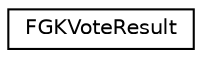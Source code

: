 digraph "Graphical Class Hierarchy"
{
 // LATEX_PDF_SIZE
  edge [fontname="Helvetica",fontsize="10",labelfontname="Helvetica",labelfontsize="10"];
  node [fontname="Helvetica",fontsize="10",shape=record];
  rankdir="LR";
  Node0 [label="FGKVoteResult",height=0.2,width=0.4,color="black", fillcolor="white", style="filled",URL="$structFGKVoteResult.html",tooltip=" "];
}
